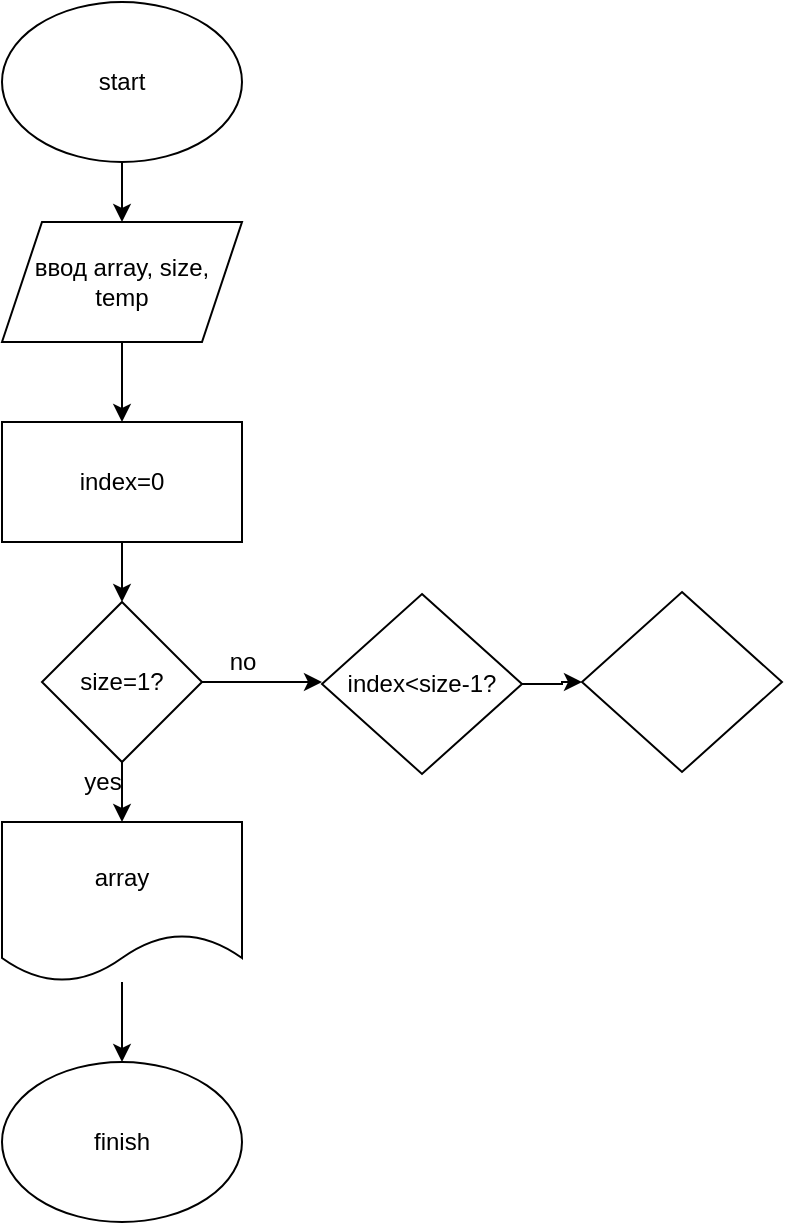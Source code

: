 <mxfile version="20.2.3" type="device"><diagram id="wiSvmoPL7YLRVond8VKa" name="Страница 1"><mxGraphModel dx="1038" dy="612" grid="1" gridSize="10" guides="1" tooltips="1" connect="1" arrows="1" fold="1" page="1" pageScale="1" pageWidth="827" pageHeight="1169" math="0" shadow="0"><root><mxCell id="0"/><mxCell id="1" parent="0"/><mxCell id="fbdf-n9RovVJjQyMh5O8-3" value="" style="edgeStyle=orthogonalEdgeStyle;rounded=0;orthogonalLoop=1;jettySize=auto;html=1;" parent="1" source="fbdf-n9RovVJjQyMh5O8-1" target="fbdf-n9RovVJjQyMh5O8-2" edge="1"><mxGeometry relative="1" as="geometry"/></mxCell><mxCell id="fbdf-n9RovVJjQyMh5O8-1" value="start" style="ellipse;whiteSpace=wrap;html=1;" parent="1" vertex="1"><mxGeometry x="330" y="10" width="120" height="80" as="geometry"/></mxCell><mxCell id="fbdf-n9RovVJjQyMh5O8-5" value="" style="edgeStyle=orthogonalEdgeStyle;rounded=0;orthogonalLoop=1;jettySize=auto;html=1;" parent="1" source="fbdf-n9RovVJjQyMh5O8-2" target="fbdf-n9RovVJjQyMh5O8-4" edge="1"><mxGeometry relative="1" as="geometry"/></mxCell><mxCell id="fbdf-n9RovVJjQyMh5O8-2" value="ввод array, size,&lt;br&gt;temp" style="shape=parallelogram;perimeter=parallelogramPerimeter;whiteSpace=wrap;html=1;fixedSize=1;" parent="1" vertex="1"><mxGeometry x="330" y="120" width="120" height="60" as="geometry"/></mxCell><mxCell id="fbdf-n9RovVJjQyMh5O8-8" value="" style="edgeStyle=orthogonalEdgeStyle;rounded=0;orthogonalLoop=1;jettySize=auto;html=1;" parent="1" source="fbdf-n9RovVJjQyMh5O8-4" target="fbdf-n9RovVJjQyMh5O8-6" edge="1"><mxGeometry relative="1" as="geometry"/></mxCell><mxCell id="fbdf-n9RovVJjQyMh5O8-4" value="index=0" style="whiteSpace=wrap;html=1;" parent="1" vertex="1"><mxGeometry x="330" y="220" width="120" height="60" as="geometry"/></mxCell><mxCell id="fbdf-n9RovVJjQyMh5O8-9" value="" style="edgeStyle=orthogonalEdgeStyle;rounded=0;orthogonalLoop=1;jettySize=auto;html=1;" parent="1" source="fbdf-n9RovVJjQyMh5O8-6" target="fbdf-n9RovVJjQyMh5O8-7" edge="1"><mxGeometry relative="1" as="geometry"/></mxCell><mxCell id="fbdf-n9RovVJjQyMh5O8-14" value="" style="edgeStyle=orthogonalEdgeStyle;rounded=0;orthogonalLoop=1;jettySize=auto;html=1;" parent="1" source="fbdf-n9RovVJjQyMh5O8-6" edge="1"><mxGeometry relative="1" as="geometry"><mxPoint x="490" y="350" as="targetPoint"/></mxGeometry></mxCell><mxCell id="fbdf-n9RovVJjQyMh5O8-6" value="size=1?" style="rhombus;whiteSpace=wrap;html=1;" parent="1" vertex="1"><mxGeometry x="350" y="310" width="80" height="80" as="geometry"/></mxCell><mxCell id="fbdf-n9RovVJjQyMh5O8-12" value="" style="edgeStyle=orthogonalEdgeStyle;rounded=0;orthogonalLoop=1;jettySize=auto;html=1;" parent="1" source="fbdf-n9RovVJjQyMh5O8-7" target="fbdf-n9RovVJjQyMh5O8-10" edge="1"><mxGeometry relative="1" as="geometry"/></mxCell><mxCell id="fbdf-n9RovVJjQyMh5O8-7" value="array" style="shape=document;whiteSpace=wrap;html=1;boundedLbl=1;" parent="1" vertex="1"><mxGeometry x="330" y="420" width="120" height="80" as="geometry"/></mxCell><mxCell id="fbdf-n9RovVJjQyMh5O8-10" value="finish" style="ellipse;whiteSpace=wrap;html=1;" parent="1" vertex="1"><mxGeometry x="330" y="540" width="120" height="80" as="geometry"/></mxCell><mxCell id="fbdf-n9RovVJjQyMh5O8-11" value="yes" style="text;html=1;align=center;verticalAlign=middle;resizable=0;points=[];autosize=1;strokeColor=none;fillColor=none;" parent="1" vertex="1"><mxGeometry x="360" y="385" width="40" height="30" as="geometry"/></mxCell><mxCell id="fbdf-n9RovVJjQyMh5O8-18" value="" style="edgeStyle=orthogonalEdgeStyle;rounded=0;orthogonalLoop=1;jettySize=auto;html=1;" parent="1" source="fbdf-n9RovVJjQyMh5O8-15" target="fbdf-n9RovVJjQyMh5O8-17" edge="1"><mxGeometry relative="1" as="geometry"/></mxCell><mxCell id="fbdf-n9RovVJjQyMh5O8-15" value="index&lt;span&gt;&amp;lt;size-1?&lt;/span&gt;" style="rhombus;whiteSpace=wrap;html=1;" parent="1" vertex="1"><mxGeometry x="490" y="306" width="100" height="90" as="geometry"/></mxCell><mxCell id="fbdf-n9RovVJjQyMh5O8-16" value="no" style="text;html=1;align=center;verticalAlign=middle;resizable=0;points=[];autosize=1;strokeColor=none;fillColor=none;" parent="1" vertex="1"><mxGeometry x="430" y="325" width="40" height="30" as="geometry"/></mxCell><mxCell id="fbdf-n9RovVJjQyMh5O8-17" value="" style="rhombus;whiteSpace=wrap;html=1;" parent="1" vertex="1"><mxGeometry x="620" y="305" width="100" height="90" as="geometry"/></mxCell></root></mxGraphModel></diagram></mxfile>